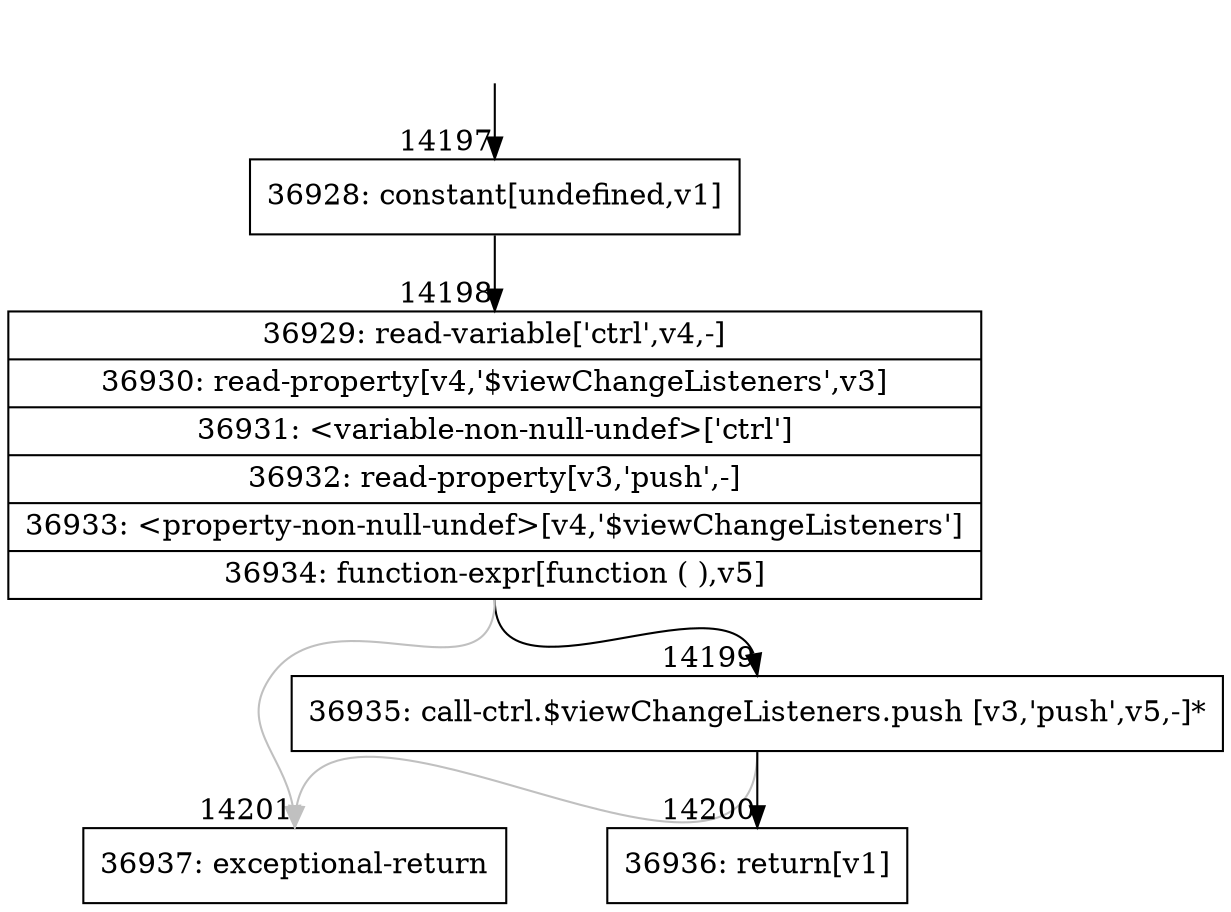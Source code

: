 digraph {
rankdir="TD"
BB_entry1120[shape=none,label=""];
BB_entry1120 -> BB14197 [tailport=s, headport=n, headlabel="    14197"]
BB14197 [shape=record label="{36928: constant[undefined,v1]}" ] 
BB14197 -> BB14198 [tailport=s, headport=n, headlabel="      14198"]
BB14198 [shape=record label="{36929: read-variable['ctrl',v4,-]|36930: read-property[v4,'$viewChangeListeners',v3]|36931: \<variable-non-null-undef\>['ctrl']|36932: read-property[v3,'push',-]|36933: \<property-non-null-undef\>[v4,'$viewChangeListeners']|36934: function-expr[function ( ),v5]}" ] 
BB14198 -> BB14199 [tailport=s, headport=n, headlabel="      14199"]
BB14198 -> BB14201 [tailport=s, headport=n, color=gray, headlabel="      14201"]
BB14199 [shape=record label="{36935: call-ctrl.$viewChangeListeners.push [v3,'push',v5,-]*}" ] 
BB14199 -> BB14200 [tailport=s, headport=n, headlabel="      14200"]
BB14199 -> BB14201 [tailport=s, headport=n, color=gray]
BB14200 [shape=record label="{36936: return[v1]}" ] 
BB14201 [shape=record label="{36937: exceptional-return}" ] 
//#$~ 22372
}

